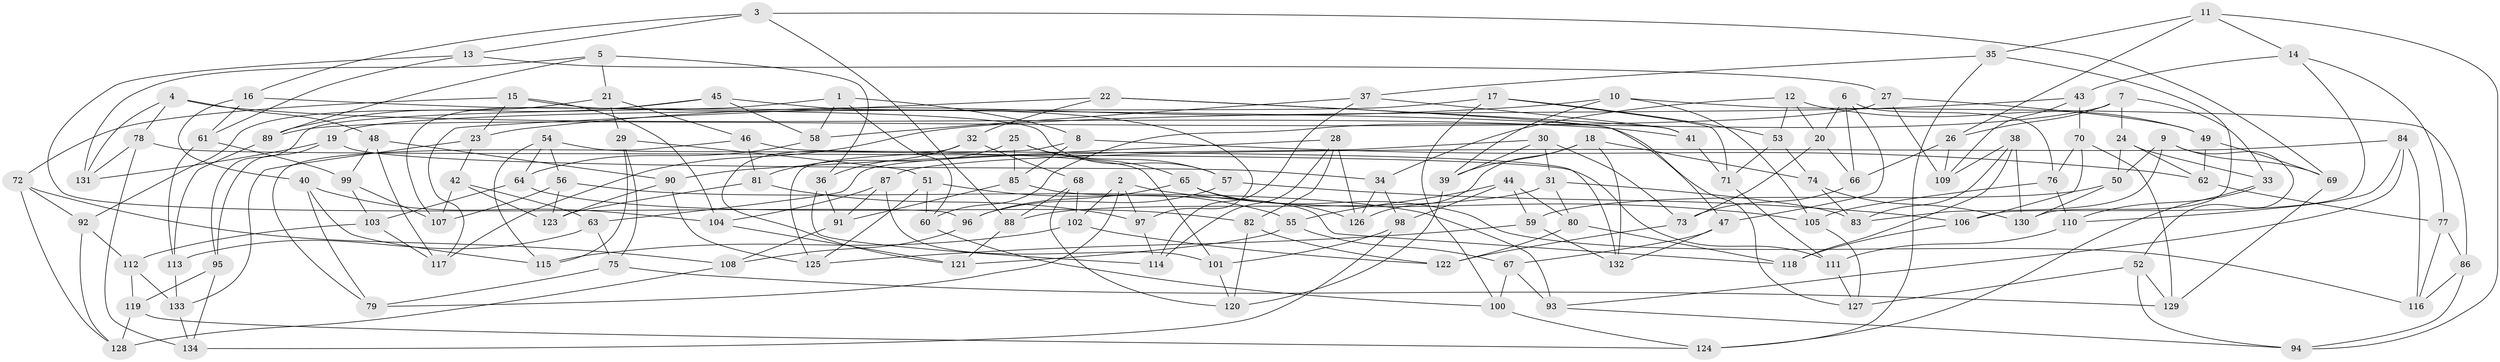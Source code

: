 // coarse degree distribution, {6: 0.449438202247191, 4: 0.5056179775280899, 5: 0.0449438202247191}
// Generated by graph-tools (version 1.1) at 2025/24/03/03/25 07:24:28]
// undirected, 134 vertices, 268 edges
graph export_dot {
graph [start="1"]
  node [color=gray90,style=filled];
  1;
  2;
  3;
  4;
  5;
  6;
  7;
  8;
  9;
  10;
  11;
  12;
  13;
  14;
  15;
  16;
  17;
  18;
  19;
  20;
  21;
  22;
  23;
  24;
  25;
  26;
  27;
  28;
  29;
  30;
  31;
  32;
  33;
  34;
  35;
  36;
  37;
  38;
  39;
  40;
  41;
  42;
  43;
  44;
  45;
  46;
  47;
  48;
  49;
  50;
  51;
  52;
  53;
  54;
  55;
  56;
  57;
  58;
  59;
  60;
  61;
  62;
  63;
  64;
  65;
  66;
  67;
  68;
  69;
  70;
  71;
  72;
  73;
  74;
  75;
  76;
  77;
  78;
  79;
  80;
  81;
  82;
  83;
  84;
  85;
  86;
  87;
  88;
  89;
  90;
  91;
  92;
  93;
  94;
  95;
  96;
  97;
  98;
  99;
  100;
  101;
  102;
  103;
  104;
  105;
  106;
  107;
  108;
  109;
  110;
  111;
  112;
  113;
  114;
  115;
  116;
  117;
  118;
  119;
  120;
  121;
  122;
  123;
  124;
  125;
  126;
  127;
  128;
  129;
  130;
  131;
  132;
  133;
  134;
  1 -- 8;
  1 -- 58;
  1 -- 95;
  1 -- 60;
  2 -- 97;
  2 -- 105;
  2 -- 102;
  2 -- 79;
  3 -- 88;
  3 -- 13;
  3 -- 16;
  3 -- 69;
  4 -- 131;
  4 -- 78;
  4 -- 48;
  4 -- 41;
  5 -- 36;
  5 -- 89;
  5 -- 131;
  5 -- 21;
  6 -- 66;
  6 -- 76;
  6 -- 20;
  6 -- 47;
  7 -- 24;
  7 -- 60;
  7 -- 33;
  7 -- 26;
  8 -- 125;
  8 -- 85;
  8 -- 62;
  9 -- 83;
  9 -- 50;
  9 -- 69;
  9 -- 52;
  10 -- 105;
  10 -- 23;
  10 -- 86;
  10 -- 39;
  11 -- 35;
  11 -- 94;
  11 -- 26;
  11 -- 14;
  12 -- 20;
  12 -- 34;
  12 -- 53;
  12 -- 49;
  13 -- 96;
  13 -- 61;
  13 -- 27;
  14 -- 43;
  14 -- 106;
  14 -- 77;
  15 -- 104;
  15 -- 23;
  15 -- 72;
  15 -- 57;
  16 -- 61;
  16 -- 127;
  16 -- 40;
  17 -- 53;
  17 -- 19;
  17 -- 71;
  17 -- 100;
  18 -- 132;
  18 -- 74;
  18 -- 126;
  18 -- 39;
  19 -- 131;
  19 -- 34;
  19 -- 95;
  20 -- 73;
  20 -- 66;
  21 -- 29;
  21 -- 92;
  21 -- 46;
  22 -- 47;
  22 -- 32;
  22 -- 41;
  22 -- 117;
  23 -- 42;
  23 -- 133;
  24 -- 62;
  24 -- 33;
  24 -- 50;
  25 -- 57;
  25 -- 65;
  25 -- 81;
  25 -- 85;
  26 -- 66;
  26 -- 109;
  27 -- 109;
  27 -- 49;
  27 -- 89;
  28 -- 114;
  28 -- 90;
  28 -- 82;
  28 -- 126;
  29 -- 51;
  29 -- 75;
  29 -- 115;
  30 -- 31;
  30 -- 73;
  30 -- 63;
  30 -- 39;
  31 -- 80;
  31 -- 88;
  31 -- 83;
  32 -- 68;
  32 -- 36;
  32 -- 121;
  33 -- 110;
  33 -- 124;
  34 -- 98;
  34 -- 126;
  35 -- 124;
  35 -- 130;
  35 -- 37;
  36 -- 114;
  36 -- 91;
  37 -- 58;
  37 -- 114;
  37 -- 41;
  38 -- 118;
  38 -- 130;
  38 -- 109;
  38 -- 83;
  39 -- 120;
  40 -- 115;
  40 -- 104;
  40 -- 79;
  41 -- 71;
  42 -- 123;
  42 -- 63;
  42 -- 107;
  43 -- 70;
  43 -- 109;
  43 -- 117;
  44 -- 80;
  44 -- 98;
  44 -- 55;
  44 -- 59;
  45 -- 89;
  45 -- 107;
  45 -- 97;
  45 -- 58;
  46 -- 79;
  46 -- 132;
  46 -- 81;
  47 -- 67;
  47 -- 132;
  48 -- 117;
  48 -- 99;
  48 -- 90;
  49 -- 62;
  49 -- 69;
  50 -- 130;
  50 -- 59;
  51 -- 60;
  51 -- 125;
  51 -- 55;
  52 -- 127;
  52 -- 129;
  52 -- 94;
  53 -- 71;
  53 -- 74;
  54 -- 64;
  54 -- 115;
  54 -- 101;
  54 -- 56;
  55 -- 67;
  55 -- 121;
  56 -- 93;
  56 -- 123;
  56 -- 107;
  57 -- 106;
  57 -- 96;
  58 -- 64;
  59 -- 132;
  59 -- 125;
  60 -- 100;
  61 -- 99;
  61 -- 113;
  62 -- 77;
  63 -- 113;
  63 -- 75;
  64 -- 82;
  64 -- 103;
  65 -- 96;
  65 -- 126;
  65 -- 116;
  66 -- 73;
  67 -- 93;
  67 -- 100;
  68 -- 102;
  68 -- 120;
  68 -- 88;
  69 -- 129;
  70 -- 106;
  70 -- 129;
  70 -- 76;
  71 -- 111;
  72 -- 108;
  72 -- 92;
  72 -- 128;
  73 -- 122;
  74 -- 83;
  74 -- 130;
  75 -- 129;
  75 -- 79;
  76 -- 105;
  76 -- 110;
  77 -- 86;
  77 -- 116;
  78 -- 134;
  78 -- 131;
  78 -- 111;
  80 -- 122;
  80 -- 118;
  81 -- 97;
  81 -- 123;
  82 -- 120;
  82 -- 122;
  84 -- 93;
  84 -- 110;
  84 -- 87;
  84 -- 116;
  85 -- 91;
  85 -- 118;
  86 -- 94;
  86 -- 116;
  87 -- 91;
  87 -- 101;
  87 -- 104;
  88 -- 121;
  89 -- 113;
  90 -- 125;
  90 -- 123;
  91 -- 108;
  92 -- 128;
  92 -- 112;
  93 -- 94;
  95 -- 134;
  95 -- 119;
  96 -- 108;
  97 -- 114;
  98 -- 134;
  98 -- 101;
  99 -- 107;
  99 -- 103;
  100 -- 124;
  101 -- 120;
  102 -- 122;
  102 -- 115;
  103 -- 117;
  103 -- 112;
  104 -- 121;
  105 -- 127;
  106 -- 118;
  108 -- 128;
  110 -- 111;
  111 -- 127;
  112 -- 119;
  112 -- 133;
  113 -- 133;
  119 -- 124;
  119 -- 128;
  133 -- 134;
}
